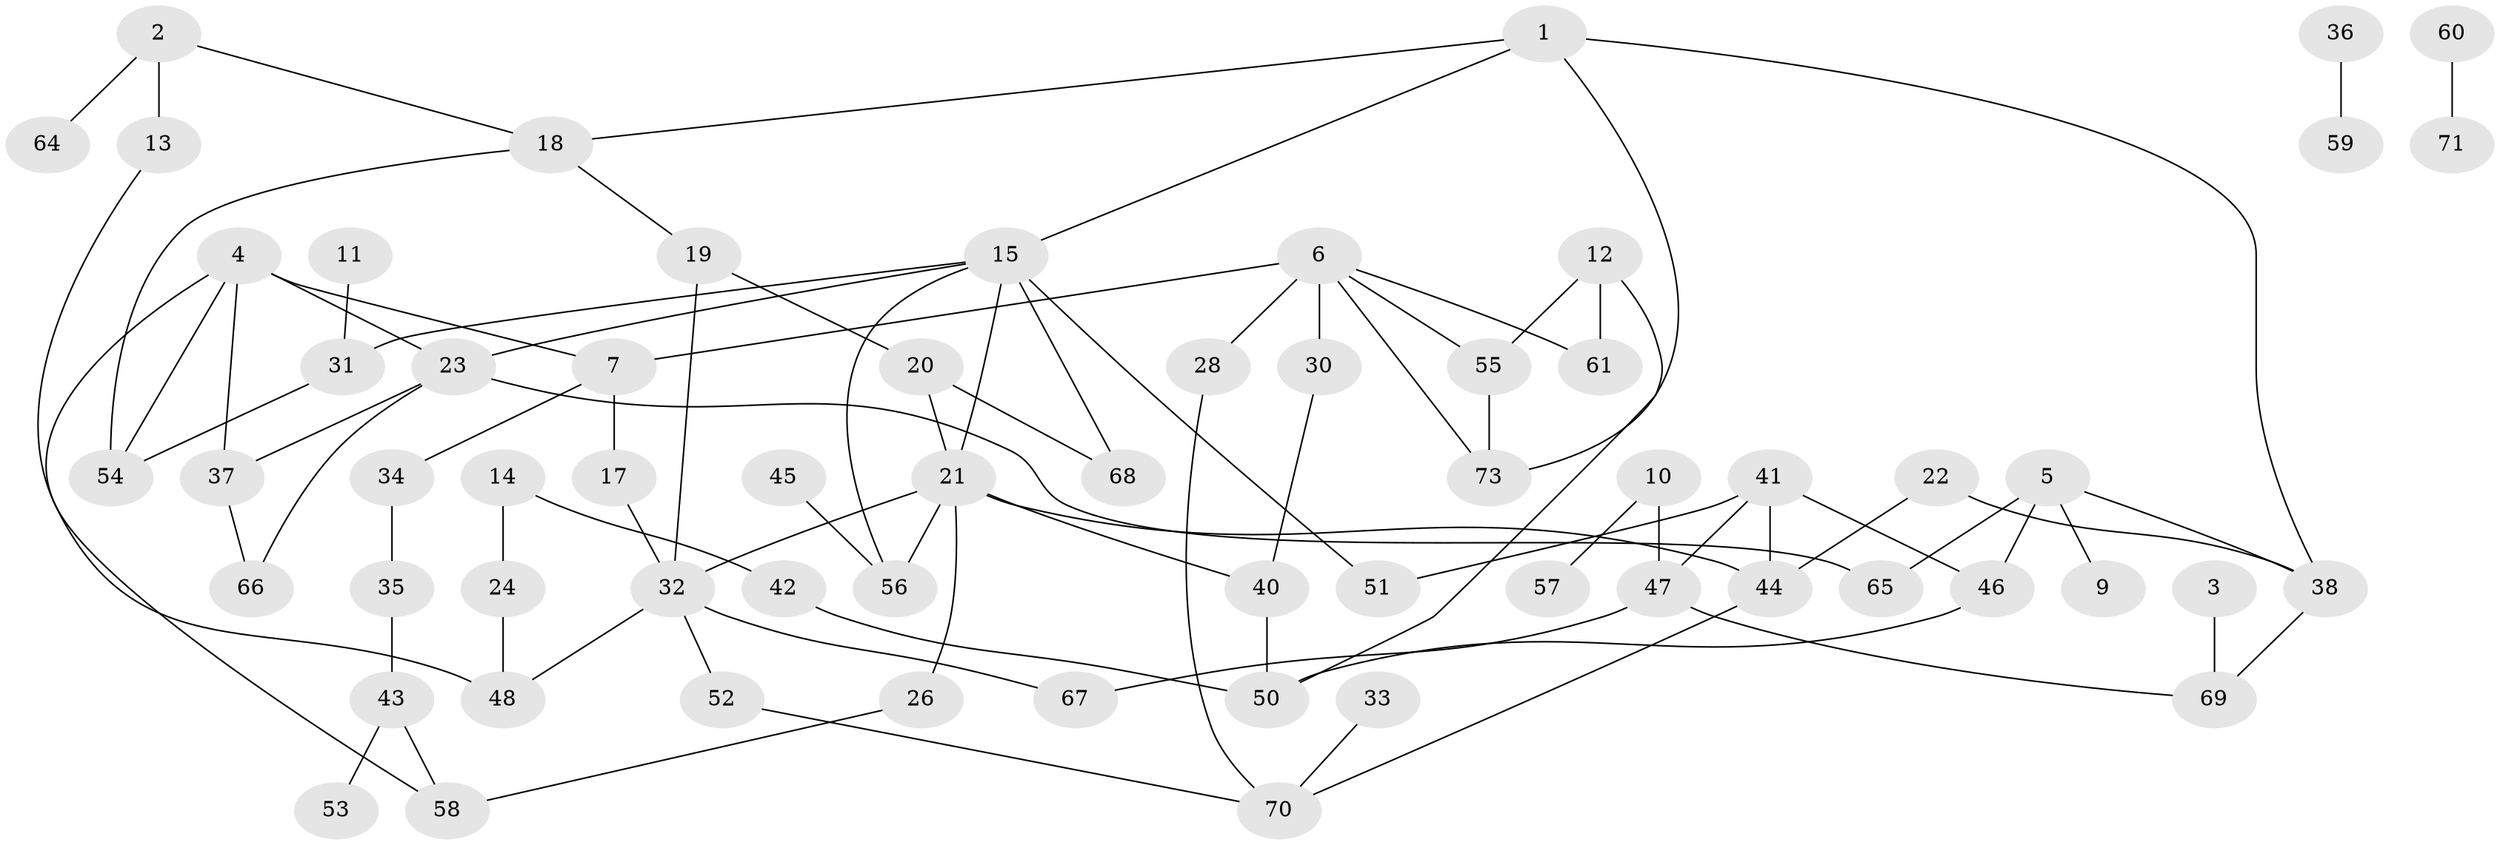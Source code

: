 // original degree distribution, {4: 0.14423076923076922, 1: 0.19230769230769232, 2: 0.28846153846153844, 5: 0.04807692307692308, 3: 0.22115384615384615, 0: 0.09615384615384616, 6: 0.009615384615384616}
// Generated by graph-tools (version 1.1) at 2025/48/03/04/25 22:48:11]
// undirected, 63 vertices, 87 edges
graph export_dot {
  node [color=gray90,style=filled];
  1;
  2;
  3;
  4;
  5;
  6;
  7;
  9;
  10;
  11;
  12;
  13;
  14;
  15;
  17;
  18;
  19;
  20;
  21;
  22;
  23;
  24;
  26;
  28;
  30;
  31;
  32;
  33;
  34;
  35;
  36;
  37;
  38;
  40;
  41;
  42;
  43;
  44;
  45;
  46;
  47;
  48;
  50;
  51;
  52;
  53;
  54;
  55;
  56;
  57;
  58;
  59;
  60;
  61;
  64;
  65;
  66;
  67;
  68;
  69;
  70;
  71;
  73;
  1 -- 15 [weight=1.0];
  1 -- 18 [weight=1.0];
  1 -- 38 [weight=1.0];
  1 -- 73 [weight=1.0];
  2 -- 13 [weight=1.0];
  2 -- 18 [weight=1.0];
  2 -- 64 [weight=1.0];
  3 -- 69 [weight=1.0];
  4 -- 7 [weight=1.0];
  4 -- 23 [weight=1.0];
  4 -- 37 [weight=1.0];
  4 -- 54 [weight=1.0];
  4 -- 58 [weight=1.0];
  5 -- 9 [weight=1.0];
  5 -- 38 [weight=1.0];
  5 -- 46 [weight=1.0];
  5 -- 65 [weight=1.0];
  6 -- 7 [weight=2.0];
  6 -- 28 [weight=1.0];
  6 -- 30 [weight=1.0];
  6 -- 55 [weight=1.0];
  6 -- 61 [weight=1.0];
  6 -- 73 [weight=1.0];
  7 -- 17 [weight=1.0];
  7 -- 34 [weight=1.0];
  10 -- 47 [weight=1.0];
  10 -- 57 [weight=1.0];
  11 -- 31 [weight=1.0];
  12 -- 50 [weight=1.0];
  12 -- 55 [weight=1.0];
  12 -- 61 [weight=1.0];
  13 -- 48 [weight=1.0];
  14 -- 24 [weight=1.0];
  14 -- 42 [weight=1.0];
  15 -- 21 [weight=1.0];
  15 -- 23 [weight=1.0];
  15 -- 31 [weight=1.0];
  15 -- 51 [weight=1.0];
  15 -- 56 [weight=1.0];
  15 -- 68 [weight=1.0];
  17 -- 32 [weight=1.0];
  18 -- 19 [weight=1.0];
  18 -- 54 [weight=1.0];
  19 -- 20 [weight=1.0];
  19 -- 32 [weight=1.0];
  20 -- 21 [weight=1.0];
  20 -- 68 [weight=1.0];
  21 -- 26 [weight=1.0];
  21 -- 32 [weight=2.0];
  21 -- 40 [weight=1.0];
  21 -- 44 [weight=1.0];
  21 -- 56 [weight=1.0];
  22 -- 38 [weight=1.0];
  22 -- 44 [weight=1.0];
  23 -- 37 [weight=1.0];
  23 -- 65 [weight=1.0];
  23 -- 66 [weight=1.0];
  24 -- 48 [weight=1.0];
  26 -- 58 [weight=1.0];
  28 -- 70 [weight=1.0];
  30 -- 40 [weight=1.0];
  31 -- 54 [weight=1.0];
  32 -- 48 [weight=1.0];
  32 -- 52 [weight=1.0];
  32 -- 67 [weight=1.0];
  33 -- 70 [weight=1.0];
  34 -- 35 [weight=1.0];
  35 -- 43 [weight=1.0];
  36 -- 59 [weight=1.0];
  37 -- 66 [weight=1.0];
  38 -- 69 [weight=1.0];
  40 -- 50 [weight=1.0];
  41 -- 44 [weight=1.0];
  41 -- 46 [weight=1.0];
  41 -- 47 [weight=1.0];
  41 -- 51 [weight=1.0];
  42 -- 50 [weight=1.0];
  43 -- 53 [weight=1.0];
  43 -- 58 [weight=1.0];
  44 -- 70 [weight=1.0];
  45 -- 56 [weight=1.0];
  46 -- 50 [weight=1.0];
  47 -- 67 [weight=1.0];
  47 -- 69 [weight=1.0];
  52 -- 70 [weight=1.0];
  55 -- 73 [weight=1.0];
  60 -- 71 [weight=1.0];
}
